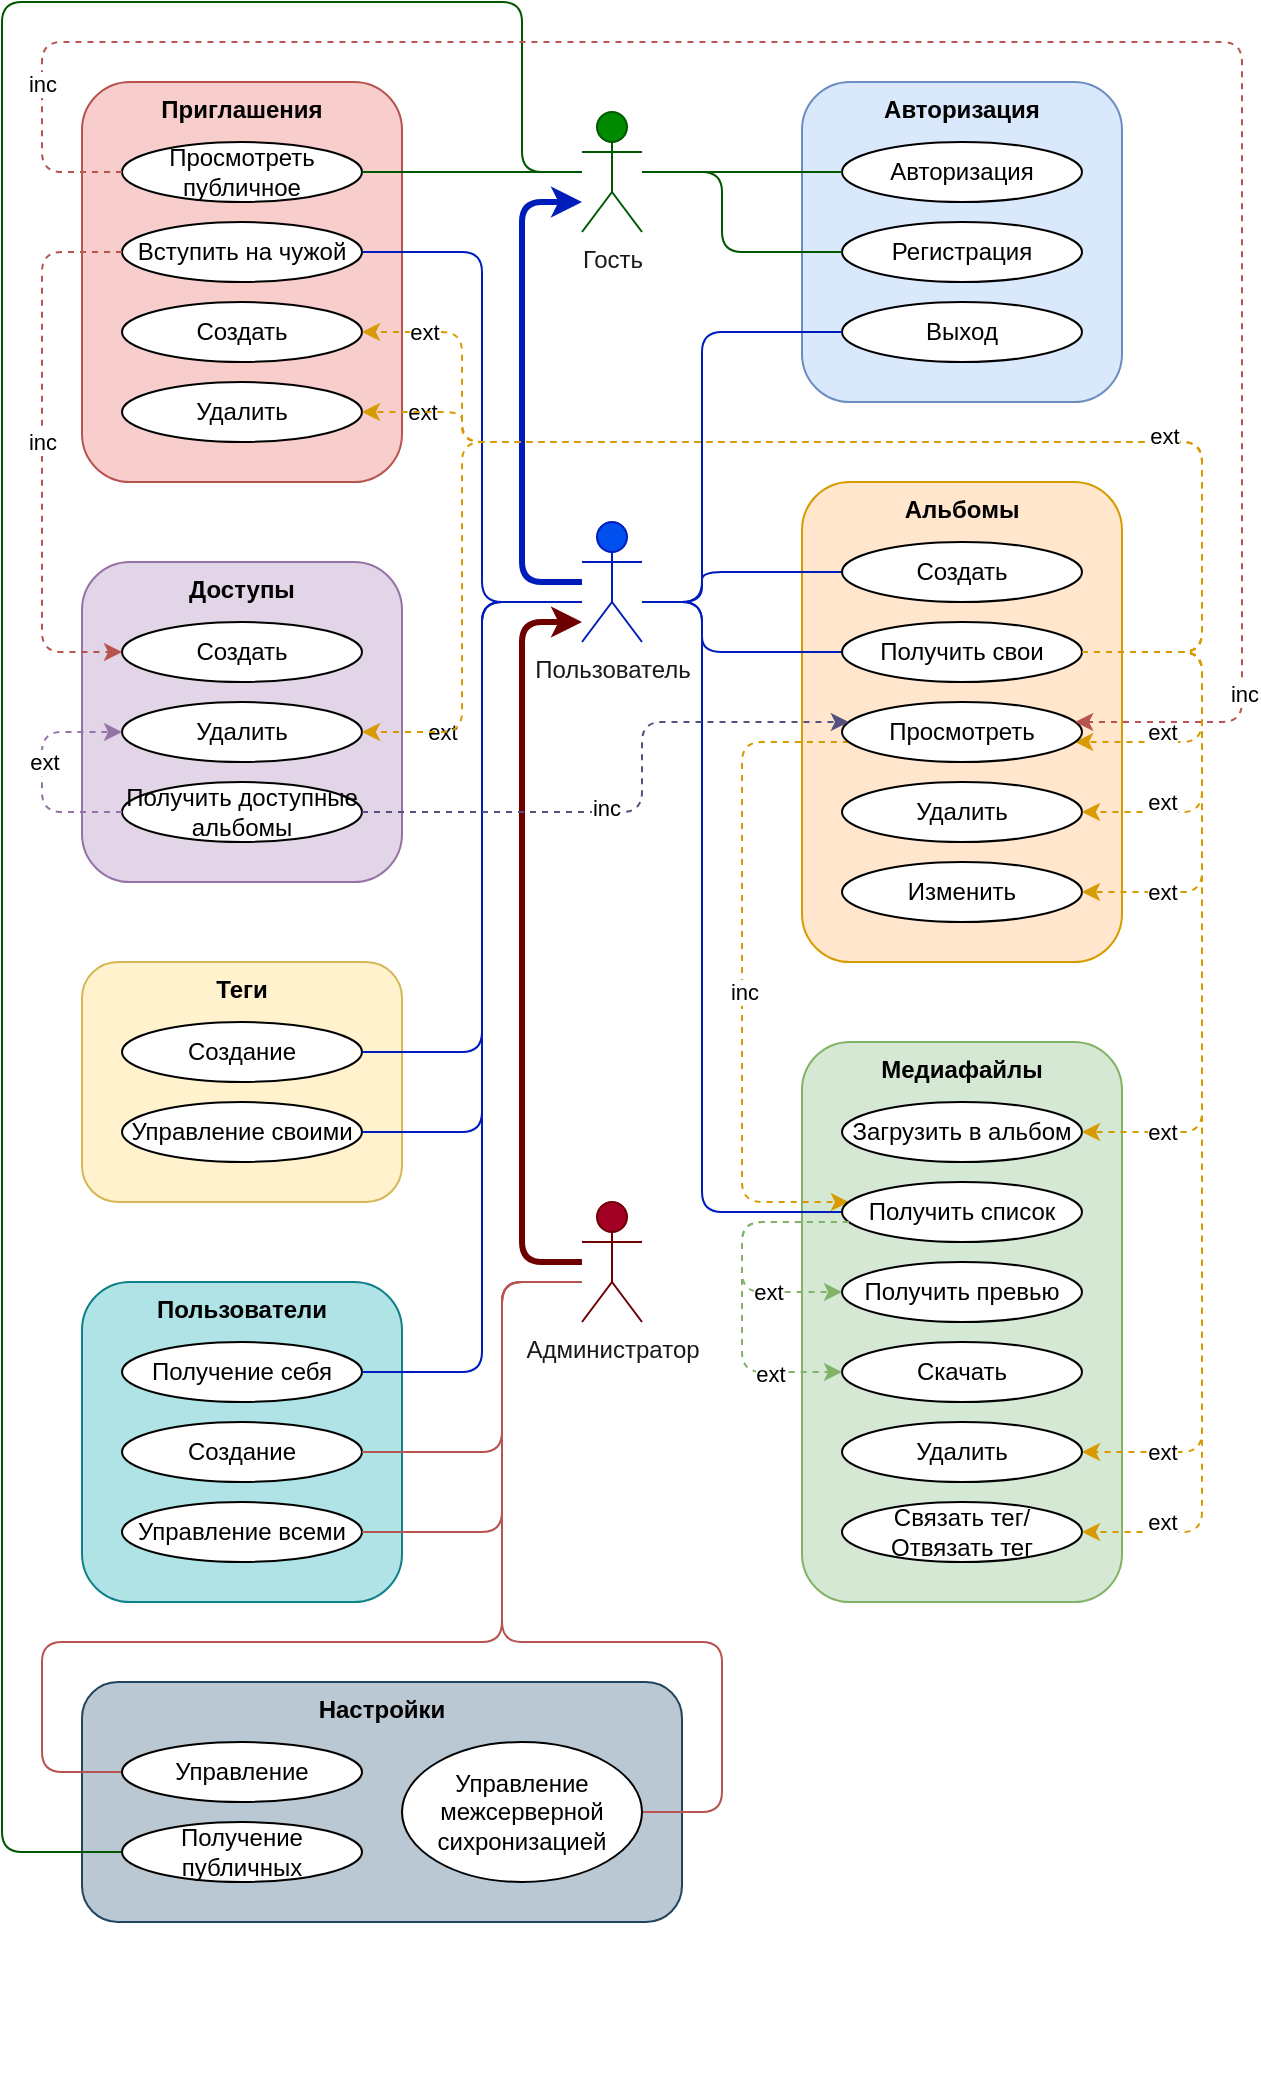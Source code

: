 <mxfile version="20.8.16" type="device"><diagram id="rJu-Fy7TmJYX3Z4fp0Hy" name="Прецеденты"><mxGraphModel dx="1418" dy="820" grid="1" gridSize="10" guides="1" tooltips="1" connect="1" arrows="1" fold="1" page="1" pageScale="1" pageWidth="827" pageHeight="1169" math="0" shadow="0"><root><mxCell id="0"/><mxCell id="1" parent="0"/><mxCell id="-iUNEopaIZANvKuROinH-97" value="&lt;div style=&quot;padding-top: 0px; margin-top: 0px; margin-bottom: 180px;&quot;&gt;&lt;b&gt;Настройки&lt;/b&gt;&lt;/div&gt;" style="rounded=1;whiteSpace=wrap;html=1;fillColor=#bac8d3;strokeColor=#23445d;align=center;verticalAlign=top;container=0;" parent="1" vertex="1"><mxGeometry x="80" y="880" width="300" height="120" as="geometry"/></mxCell><mxCell id="-iUNEopaIZANvKuROinH-94" value="" style="group" parent="1" vertex="1" connectable="0"><mxGeometry x="80" y="680" width="160" height="160" as="geometry"/></mxCell><mxCell id="-iUNEopaIZANvKuROinH-83" value="&lt;div style=&quot;padding-top: 0px; margin-top: 0px; margin-bottom: 180px;&quot;&gt;&lt;b&gt;Пользователи&lt;/b&gt;&lt;/div&gt;" style="rounded=1;whiteSpace=wrap;html=1;fillColor=#b0e3e6;strokeColor=#0e8088;align=center;verticalAlign=top;container=0;" parent="-iUNEopaIZANvKuROinH-94" vertex="1"><mxGeometry width="160" height="160" as="geometry"/></mxCell><mxCell id="-iUNEopaIZANvKuROinH-84" value="Получение себя" style="ellipse;whiteSpace=wrap;html=1;container=0;" parent="-iUNEopaIZANvKuROinH-94" vertex="1"><mxGeometry x="20" y="30" width="120" height="30" as="geometry"/></mxCell><mxCell id="-iUNEopaIZANvKuROinH-85" value="Создание" style="ellipse;whiteSpace=wrap;html=1;container=0;" parent="-iUNEopaIZANvKuROinH-94" vertex="1"><mxGeometry x="20" y="70" width="120" height="30" as="geometry"/></mxCell><mxCell id="-iUNEopaIZANvKuROinH-87" value="Управление всеми" style="ellipse;whiteSpace=wrap;html=1;container=0;" parent="-iUNEopaIZANvKuROinH-94" vertex="1"><mxGeometry x="20" y="110" width="120" height="30" as="geometry"/></mxCell><mxCell id="-iUNEopaIZANvKuROinH-90" value="" style="group" parent="1" vertex="1" connectable="0"><mxGeometry x="80" y="520" width="160" height="120" as="geometry"/></mxCell><mxCell id="-iUNEopaIZANvKuROinH-65" value="&lt;div style=&quot;padding-top: 0px; margin-top: 0px; margin-bottom: 180px;&quot;&gt;&lt;b&gt;Теги&lt;/b&gt;&lt;/div&gt;" style="rounded=1;whiteSpace=wrap;html=1;fillColor=#fff2cc;strokeColor=#d6b656;align=center;verticalAlign=top;container=0;" parent="-iUNEopaIZANvKuROinH-90" vertex="1"><mxGeometry width="160" height="120" as="geometry"/></mxCell><mxCell id="-iUNEopaIZANvKuROinH-66" value="Управление своими" style="ellipse;whiteSpace=wrap;html=1;container=0;" parent="-iUNEopaIZANvKuROinH-90" vertex="1"><mxGeometry x="20" y="70" width="120" height="30" as="geometry"/></mxCell><mxCell id="-iUNEopaIZANvKuROinH-88" value="Создание" style="ellipse;whiteSpace=wrap;html=1;container=0;" parent="-iUNEopaIZANvKuROinH-90" vertex="1"><mxGeometry x="20" y="30" width="120" height="30" as="geometry"/></mxCell><mxCell id="-iUNEopaIZANvKuROinH-72" value="" style="group" parent="1" vertex="1" connectable="0"><mxGeometry x="80" y="320" width="160" height="160" as="geometry"/></mxCell><mxCell id="-iUNEopaIZANvKuROinH-2" value="&lt;div style=&quot;padding-top: 0px; margin-top: 0px; margin-bottom: 180px;&quot;&gt;&lt;b&gt;Доступы&lt;/b&gt;&lt;br&gt;&lt;/div&gt;" style="rounded=1;whiteSpace=wrap;html=1;fillColor=#e1d5e7;strokeColor=#9673a6;align=center;verticalAlign=top;" parent="-iUNEopaIZANvKuROinH-72" vertex="1"><mxGeometry width="160" height="160" as="geometry"/></mxCell><mxCell id="-iUNEopaIZANvKuROinH-3" value="Создать" style="ellipse;whiteSpace=wrap;html=1;" parent="-iUNEopaIZANvKuROinH-72" vertex="1"><mxGeometry x="20" y="30" width="120" height="30" as="geometry"/></mxCell><mxCell id="-iUNEopaIZANvKuROinH-4" value="Удалить" style="ellipse;whiteSpace=wrap;html=1;" parent="-iUNEopaIZANvKuROinH-72" vertex="1"><mxGeometry x="20" y="70" width="120" height="30" as="geometry"/></mxCell><mxCell id="-iUNEopaIZANvKuROinH-5" value="Получить доступные альбомы" style="ellipse;whiteSpace=wrap;html=1;" parent="-iUNEopaIZANvKuROinH-72" vertex="1"><mxGeometry x="20" y="110" width="120" height="30" as="geometry"/></mxCell><mxCell id="-iUNEopaIZANvKuROinH-58" style="edgeStyle=orthogonalEdgeStyle;shape=connector;rounded=1;orthogonalLoop=1;jettySize=auto;html=1;labelBackgroundColor=default;strokeColor=#9673a6;fontFamily=Helvetica;fontSize=11;fontColor=default;endArrow=classic;endFill=1;fillColor=#e1d5e7;dashed=1;" parent="-iUNEopaIZANvKuROinH-72" source="-iUNEopaIZANvKuROinH-5" target="-iUNEopaIZANvKuROinH-4" edge="1"><mxGeometry relative="1" as="geometry"><Array as="points"><mxPoint x="-20" y="125"/><mxPoint x="-20" y="85"/></Array></mxGeometry></mxCell><mxCell id="-iUNEopaIZANvKuROinH-59" value="ext" style="edgeLabel;html=1;align=center;verticalAlign=middle;resizable=0;points=[];fontSize=11;fontFamily=Helvetica;fontColor=default;" parent="-iUNEopaIZANvKuROinH-58" vertex="1" connectable="0"><mxGeometry x="0.35" relative="1" as="geometry"><mxPoint y="15" as="offset"/></mxGeometry></mxCell><mxCell id="mXZB4Ivz4njmWSeCMIMj-8" value="&lt;div style=&quot;padding-top: 0px; margin-top: 0px; margin-bottom: 180px;&quot;&gt;&lt;b&gt;Альбомы&lt;/b&gt;&lt;br&gt;&lt;/div&gt;" style="rounded=1;whiteSpace=wrap;html=1;fillColor=#ffe6cc;strokeColor=#d79b00;align=center;verticalAlign=top;" parent="1" vertex="1"><mxGeometry x="440" y="280" width="160" height="240" as="geometry"/></mxCell><mxCell id="6imDOG5tbjEf20cxYBDG-1" value="" style="group" parent="1" vertex="1" connectable="0"><mxGeometry x="80" y="80" width="160" height="200" as="geometry"/></mxCell><mxCell id="6imDOG5tbjEf20cxYBDG-2" value="&lt;div style=&quot;padding-top: 0px; margin-top: 0px; margin-bottom: 180px;&quot;&gt;&lt;b&gt;Приглашения&lt;/b&gt;&lt;br&gt;&lt;/div&gt;" style="rounded=1;whiteSpace=wrap;html=1;fillColor=#f8cecc;strokeColor=#b85450;align=center;verticalAlign=top;" parent="6imDOG5tbjEf20cxYBDG-1" vertex="1"><mxGeometry width="160" height="200" as="geometry"/></mxCell><mxCell id="6imDOG5tbjEf20cxYBDG-3" value="Просмотреть публичное" style="ellipse;whiteSpace=wrap;html=1;" parent="6imDOG5tbjEf20cxYBDG-1" vertex="1"><mxGeometry x="20" y="30" width="120" height="30" as="geometry"/></mxCell><mxCell id="6imDOG5tbjEf20cxYBDG-4" value="Вступить на чужой" style="ellipse;whiteSpace=wrap;html=1;" parent="6imDOG5tbjEf20cxYBDG-1" vertex="1"><mxGeometry x="20" y="70" width="120" height="30" as="geometry"/></mxCell><mxCell id="6imDOG5tbjEf20cxYBDG-5" value="Создать" style="ellipse;whiteSpace=wrap;html=1;" parent="6imDOG5tbjEf20cxYBDG-1" vertex="1"><mxGeometry x="20" y="110" width="120" height="30" as="geometry"/></mxCell><mxCell id="6imDOG5tbjEf20cxYBDG-6" value="Удалить" style="ellipse;whiteSpace=wrap;html=1;" parent="6imDOG5tbjEf20cxYBDG-1" vertex="1"><mxGeometry x="20" y="150" width="120" height="30" as="geometry"/></mxCell><mxCell id="-7Wf65AIweEYaIb-x50i-8" value="&lt;div style=&quot;padding-top: 0px; margin-top: 0px; margin-bottom: 180px;&quot;&gt;&lt;b&gt;Медиафайлы&lt;/b&gt;&lt;br&gt;&lt;/div&gt;" style="rounded=1;whiteSpace=wrap;html=1;fillColor=#d5e8d4;strokeColor=#82b366;align=center;verticalAlign=top;" parent="1" vertex="1"><mxGeometry x="440" y="560" width="160" height="280" as="geometry"/></mxCell><mxCell id="-7Wf65AIweEYaIb-x50i-19" value="" style="group" parent="1" vertex="1" connectable="0"><mxGeometry x="440" y="80" width="160" height="160" as="geometry"/></mxCell><mxCell id="t99PAjagF4Yph8Q8ZKDb-1" value="&lt;div style=&quot;padding-top: 0px; margin-top: 0px; margin-bottom: 180px;&quot;&gt;&lt;b&gt;Авторизация&lt;/b&gt;&lt;br&gt;&lt;/div&gt;" style="rounded=1;whiteSpace=wrap;html=1;fillColor=#dae8fc;strokeColor=#6c8ebf;align=center;verticalAlign=top;" parent="-7Wf65AIweEYaIb-x50i-19" vertex="1"><mxGeometry width="160" height="160" as="geometry"/></mxCell><mxCell id="t99PAjagF4Yph8Q8ZKDb-2" value="Авторизация" style="ellipse;whiteSpace=wrap;html=1;" parent="-7Wf65AIweEYaIb-x50i-19" vertex="1"><mxGeometry x="20" y="30" width="120" height="30" as="geometry"/></mxCell><mxCell id="t99PAjagF4Yph8Q8ZKDb-3" value="Регистрация" style="ellipse;whiteSpace=wrap;html=1;" parent="-7Wf65AIweEYaIb-x50i-19" vertex="1"><mxGeometry x="20" y="70" width="120" height="30" as="geometry"/></mxCell><mxCell id="t99PAjagF4Yph8Q8ZKDb-4" value="Выход" style="ellipse;whiteSpace=wrap;html=1;" parent="-7Wf65AIweEYaIb-x50i-19" vertex="1"><mxGeometry x="20" y="110" width="120" height="30" as="geometry"/></mxCell><mxCell id="-iUNEopaIZANvKuROinH-7" style="edgeStyle=orthogonalEdgeStyle;shape=connector;rounded=1;orthogonalLoop=1;jettySize=auto;html=1;labelBackgroundColor=default;strokeColor=#005700;fontFamily=Helvetica;fontSize=11;fontColor=default;endArrow=none;endFill=0;fillColor=#008a00;" parent="1" source="qmgZgQi2_7S2HB6c2QxL-1" target="6imDOG5tbjEf20cxYBDG-3" edge="1"><mxGeometry relative="1" as="geometry"><Array as="points"><mxPoint x="280" y="125"/><mxPoint x="280" y="125"/></Array></mxGeometry></mxCell><mxCell id="-iUNEopaIZANvKuROinH-101" style="edgeStyle=orthogonalEdgeStyle;shape=connector;rounded=1;orthogonalLoop=1;jettySize=auto;html=1;labelBackgroundColor=default;strokeColor=#005700;fontFamily=Helvetica;fontSize=11;fontColor=default;endArrow=none;endFill=0;fillColor=#008a00;" parent="1" source="qmgZgQi2_7S2HB6c2QxL-1" target="-iUNEopaIZANvKuROinH-98" edge="1"><mxGeometry relative="1" as="geometry"><Array as="points"><mxPoint x="300" y="125"/><mxPoint x="300" y="40"/><mxPoint x="40" y="40"/><mxPoint x="40" y="965"/></Array></mxGeometry></mxCell><mxCell id="qmgZgQi2_7S2HB6c2QxL-1" value="&lt;font color=&quot;#1a1a1a&quot;&gt;Гость&lt;/font&gt;" style="shape=umlActor;verticalLabelPosition=bottom;verticalAlign=top;html=1;outlineConnect=0;fillColor=#008a00;fontColor=#ffffff;strokeColor=#005700;" parent="1" vertex="1"><mxGeometry x="330" y="95" width="30" height="60" as="geometry"/></mxCell><mxCell id="tfLSnOWOdzF6o3ZIAH_--3" style="edgeStyle=orthogonalEdgeStyle;rounded=1;orthogonalLoop=1;jettySize=auto;html=1;endArrow=none;endFill=0;fillColor=#0050ef;strokeColor=#001DBC;" parent="1" source="tfLSnOWOdzF6o3ZIAH_--1" target="t99PAjagF4Yph8Q8ZKDb-4" edge="1"><mxGeometry relative="1" as="geometry"><Array as="points"><mxPoint x="390" y="340"/><mxPoint x="390" y="205"/></Array></mxGeometry></mxCell><mxCell id="qnizUJbiEBJGgFc5RR-z-2" style="edgeStyle=orthogonalEdgeStyle;rounded=1;orthogonalLoop=1;jettySize=auto;html=1;endArrow=classic;endFill=1;fillColor=#0050ef;strokeColor=#001DBC;strokeWidth=3;" parent="1" source="tfLSnOWOdzF6o3ZIAH_--1" target="qmgZgQi2_7S2HB6c2QxL-1" edge="1"><mxGeometry relative="1" as="geometry"><Array as="points"><mxPoint x="300" y="330"/><mxPoint x="300" y="140"/></Array></mxGeometry></mxCell><mxCell id="mXZB4Ivz4njmWSeCMIMj-13" style="edgeStyle=orthogonalEdgeStyle;shape=connector;rounded=1;orthogonalLoop=1;jettySize=auto;html=1;labelBackgroundColor=default;strokeColor=#001DBC;fontFamily=Helvetica;fontSize=11;fontColor=default;endArrow=none;endFill=0;fillColor=#0050ef;" parent="1" source="tfLSnOWOdzF6o3ZIAH_--1" target="mXZB4Ivz4njmWSeCMIMj-9" edge="1"><mxGeometry relative="1" as="geometry"><Array as="points"><mxPoint x="390" y="340"/><mxPoint x="390" y="325"/></Array></mxGeometry></mxCell><mxCell id="ldQb3cAAOV6H-JECmb9P-2" style="edgeStyle=orthogonalEdgeStyle;shape=connector;rounded=1;orthogonalLoop=1;jettySize=auto;html=1;labelBackgroundColor=default;strokeColor=#001DBC;fontFamily=Helvetica;fontSize=11;fontColor=default;endArrow=none;endFill=0;fillColor=#0050ef;" parent="1" source="tfLSnOWOdzF6o3ZIAH_--1" target="mXZB4Ivz4njmWSeCMIMj-10" edge="1"><mxGeometry relative="1" as="geometry"><Array as="points"><mxPoint x="390" y="340"/><mxPoint x="390" y="365"/></Array></mxGeometry></mxCell><mxCell id="-7Wf65AIweEYaIb-x50i-14" style="edgeStyle=orthogonalEdgeStyle;shape=connector;rounded=1;orthogonalLoop=1;jettySize=auto;html=1;labelBackgroundColor=default;strokeColor=#001DBC;fontFamily=Helvetica;fontSize=11;fontColor=default;endArrow=none;endFill=0;fillColor=#0050ef;" parent="1" source="tfLSnOWOdzF6o3ZIAH_--1" target="-7Wf65AIweEYaIb-x50i-10" edge="1"><mxGeometry relative="1" as="geometry"><Array as="points"><mxPoint x="390" y="340"/><mxPoint x="390" y="645"/></Array></mxGeometry></mxCell><mxCell id="-iUNEopaIZANvKuROinH-10" style="edgeStyle=orthogonalEdgeStyle;shape=connector;rounded=1;orthogonalLoop=1;jettySize=auto;html=1;labelBackgroundColor=default;strokeColor=#001DBC;fontFamily=Helvetica;fontSize=11;fontColor=default;endArrow=none;endFill=0;fillColor=#0050ef;" parent="1" source="tfLSnOWOdzF6o3ZIAH_--1" target="6imDOG5tbjEf20cxYBDG-4" edge="1"><mxGeometry relative="1" as="geometry"><Array as="points"><mxPoint x="280" y="340"/><mxPoint x="280" y="165"/></Array></mxGeometry></mxCell><mxCell id="-iUNEopaIZANvKuROinH-77" style="edgeStyle=orthogonalEdgeStyle;shape=connector;rounded=1;orthogonalLoop=1;jettySize=auto;html=1;labelBackgroundColor=default;strokeColor=#001DBC;fontFamily=Helvetica;fontSize=11;fontColor=default;endArrow=none;endFill=0;fillColor=#0050ef;" parent="1" source="tfLSnOWOdzF6o3ZIAH_--1" target="-iUNEopaIZANvKuROinH-66" edge="1"><mxGeometry relative="1" as="geometry"><Array as="points"><mxPoint x="280" y="340"/><mxPoint x="280" y="605"/></Array></mxGeometry></mxCell><mxCell id="-iUNEopaIZANvKuROinH-89" style="edgeStyle=orthogonalEdgeStyle;shape=connector;rounded=1;orthogonalLoop=1;jettySize=auto;html=1;labelBackgroundColor=default;strokeColor=#001DBC;fontFamily=Helvetica;fontSize=11;fontColor=default;endArrow=none;endFill=0;fillColor=#0050ef;" parent="1" source="tfLSnOWOdzF6o3ZIAH_--1" target="-iUNEopaIZANvKuROinH-88" edge="1"><mxGeometry relative="1" as="geometry"><Array as="points"><mxPoint x="280" y="340"/><mxPoint x="280" y="565"/></Array></mxGeometry></mxCell><mxCell id="-iUNEopaIZANvKuROinH-91" style="edgeStyle=orthogonalEdgeStyle;shape=connector;rounded=1;orthogonalLoop=1;jettySize=auto;html=1;labelBackgroundColor=default;strokeColor=#001DBC;fontFamily=Helvetica;fontSize=11;fontColor=default;endArrow=none;endFill=0;fillColor=#0050ef;" parent="1" source="tfLSnOWOdzF6o3ZIAH_--1" target="-iUNEopaIZANvKuROinH-84" edge="1"><mxGeometry relative="1" as="geometry"><Array as="points"><mxPoint x="280" y="340"/><mxPoint x="280" y="725"/></Array></mxGeometry></mxCell><mxCell id="tfLSnOWOdzF6o3ZIAH_--1" value="Пользователь" style="shape=umlActor;verticalLabelPosition=bottom;verticalAlign=top;html=1;outlineConnect=0;fillColor=#0050ef;fontColor=#1A1A1A;strokeColor=#001DBC;" parent="1" vertex="1"><mxGeometry x="330" y="300" width="30" height="60" as="geometry"/></mxCell><mxCell id="t99PAjagF4Yph8Q8ZKDb-6" style="edgeStyle=orthogonalEdgeStyle;rounded=1;orthogonalLoop=1;jettySize=auto;html=1;endArrow=none;endFill=0;fillColor=#008a00;strokeColor=#005700;" parent="1" source="qmgZgQi2_7S2HB6c2QxL-1" target="t99PAjagF4Yph8Q8ZKDb-3" edge="1"><mxGeometry relative="1" as="geometry"><Array as="points"><mxPoint x="400" y="125"/><mxPoint x="400" y="165"/></Array></mxGeometry></mxCell><mxCell id="t99PAjagF4Yph8Q8ZKDb-5" style="edgeStyle=orthogonalEdgeStyle;rounded=1;orthogonalLoop=1;jettySize=auto;html=1;endArrow=none;endFill=0;fillColor=#008a00;strokeColor=#005700;" parent="1" source="qmgZgQi2_7S2HB6c2QxL-1" target="t99PAjagF4Yph8Q8ZKDb-2" edge="1"><mxGeometry relative="1" as="geometry"/></mxCell><mxCell id="-iUNEopaIZANvKuROinH-45" style="edgeStyle=orthogonalEdgeStyle;shape=connector;rounded=1;orthogonalLoop=1;jettySize=auto;html=1;labelBackgroundColor=default;strokeColor=#6F0000;fontFamily=Helvetica;fontSize=11;fontColor=default;endArrow=classic;endFill=1;fillColor=#a20025;strokeWidth=3;" parent="1" source="ESjscnZTk1zoyUP5aIaq-1" target="tfLSnOWOdzF6o3ZIAH_--1" edge="1"><mxGeometry relative="1" as="geometry"><Array as="points"><mxPoint x="300" y="670"/><mxPoint x="300" y="350"/></Array></mxGeometry></mxCell><mxCell id="-iUNEopaIZANvKuROinH-93" style="edgeStyle=orthogonalEdgeStyle;shape=connector;rounded=1;orthogonalLoop=1;jettySize=auto;html=1;labelBackgroundColor=default;strokeColor=#b85450;fontFamily=Helvetica;fontSize=11;fontColor=default;endArrow=none;endFill=0;fillColor=#f8cecc;" parent="1" source="ESjscnZTk1zoyUP5aIaq-1" target="-iUNEopaIZANvKuROinH-87" edge="1"><mxGeometry relative="1" as="geometry"><Array as="points"><mxPoint x="290" y="680"/><mxPoint x="290" y="805"/></Array></mxGeometry></mxCell><mxCell id="-iUNEopaIZANvKuROinH-95" style="edgeStyle=orthogonalEdgeStyle;shape=connector;rounded=1;orthogonalLoop=1;jettySize=auto;html=1;labelBackgroundColor=default;strokeColor=#b85450;fontFamily=Helvetica;fontSize=11;fontColor=default;endArrow=none;endFill=0;fillColor=#f8cecc;" parent="1" source="ESjscnZTk1zoyUP5aIaq-1" target="-iUNEopaIZANvKuROinH-85" edge="1"><mxGeometry relative="1" as="geometry"><Array as="points"><mxPoint x="290" y="680"/><mxPoint x="290" y="765"/></Array></mxGeometry></mxCell><mxCell id="-iUNEopaIZANvKuROinH-102" style="edgeStyle=orthogonalEdgeStyle;shape=connector;rounded=1;orthogonalLoop=1;jettySize=auto;html=1;labelBackgroundColor=default;strokeColor=#b85450;fontFamily=Helvetica;fontSize=11;fontColor=default;endArrow=none;endFill=0;fillColor=#f8cecc;" parent="1" source="ESjscnZTk1zoyUP5aIaq-1" target="-iUNEopaIZANvKuROinH-99" edge="1"><mxGeometry relative="1" as="geometry"><Array as="points"><mxPoint x="290" y="680"/><mxPoint x="290" y="860"/><mxPoint x="60" y="860"/><mxPoint x="60" y="925"/></Array></mxGeometry></mxCell><mxCell id="-iUNEopaIZANvKuROinH-103" style="edgeStyle=orthogonalEdgeStyle;shape=connector;rounded=1;orthogonalLoop=1;jettySize=auto;html=1;labelBackgroundColor=default;strokeColor=#b85450;fontFamily=Helvetica;fontSize=11;fontColor=default;endArrow=none;endFill=0;fillColor=#f8cecc;" parent="1" source="ESjscnZTk1zoyUP5aIaq-1" target="-iUNEopaIZANvKuROinH-100" edge="1"><mxGeometry relative="1" as="geometry"><Array as="points"><mxPoint x="290" y="680"/><mxPoint x="290" y="860"/><mxPoint x="400" y="860"/><mxPoint x="400" y="945"/></Array></mxGeometry></mxCell><mxCell id="ESjscnZTk1zoyUP5aIaq-1" value="&lt;font color=&quot;#1a1a1a&quot;&gt;Администратор&lt;/font&gt;" style="shape=umlActor;verticalLabelPosition=bottom;verticalAlign=top;html=1;outlineConnect=0;fillColor=#a20025;fontColor=#ffffff;strokeColor=#6F0000;" parent="1" vertex="1"><mxGeometry x="330" y="640" width="30" height="60" as="geometry"/></mxCell><mxCell id="-iUNEopaIZANvKuROinH-33" style="edgeStyle=orthogonalEdgeStyle;shape=connector;rounded=1;orthogonalLoop=1;jettySize=auto;html=1;labelBackgroundColor=default;strokeColor=#d79b00;fontFamily=Helvetica;fontSize=11;fontColor=default;endArrow=classic;endFill=1;fillColor=#ffe6cc;dashed=1;" parent="1" source="mXZB4Ivz4njmWSeCMIMj-11" target="-7Wf65AIweEYaIb-x50i-10" edge="1"><mxGeometry relative="1" as="geometry"><Array as="points"><mxPoint x="410" y="410"/><mxPoint x="410" y="640"/></Array></mxGeometry></mxCell><mxCell id="-iUNEopaIZANvKuROinH-35" value="inc" style="edgeLabel;html=1;align=center;verticalAlign=middle;resizable=0;points=[];fontSize=11;fontFamily=Helvetica;fontColor=default;" parent="-iUNEopaIZANvKuROinH-33" vertex="1" connectable="0"><mxGeometry x="0.061" y="1" relative="1" as="geometry"><mxPoint as="offset"/></mxGeometry></mxCell><mxCell id="mXZB4Ivz4njmWSeCMIMj-9" value="Создать" style="ellipse;whiteSpace=wrap;html=1;" parent="1" vertex="1"><mxGeometry x="460" y="310" width="120" height="30" as="geometry"/></mxCell><mxCell id="-iUNEopaIZANvKuROinH-13" style="edgeStyle=orthogonalEdgeStyle;shape=connector;rounded=1;orthogonalLoop=1;jettySize=auto;html=1;labelBackgroundColor=default;strokeColor=#d79b00;fontFamily=Helvetica;fontSize=11;fontColor=default;endArrow=classic;endFill=1;fillColor=#ffe6cc;dashed=1;" parent="1" source="mXZB4Ivz4njmWSeCMIMj-10" target="mXZB4Ivz4njmWSeCMIMj-11" edge="1"><mxGeometry relative="1" as="geometry"><Array as="points"><mxPoint x="640" y="365"/><mxPoint x="640" y="410"/></Array></mxGeometry></mxCell><mxCell id="-iUNEopaIZANvKuROinH-14" value="ext" style="edgeLabel;html=1;align=center;verticalAlign=middle;resizable=0;points=[];fontSize=11;fontFamily=Helvetica;fontColor=default;" parent="-iUNEopaIZANvKuROinH-13" vertex="1" connectable="0"><mxGeometry x="0.15" relative="1" as="geometry"><mxPoint x="-20" y="3" as="offset"/></mxGeometry></mxCell><mxCell id="mXZB4Ivz4njmWSeCMIMj-10" value="Получить свои" style="ellipse;whiteSpace=wrap;html=1;" parent="1" vertex="1"><mxGeometry x="460" y="350" width="120" height="30" as="geometry"/></mxCell><mxCell id="mXZB4Ivz4njmWSeCMIMj-11" value="Просмотреть" style="ellipse;whiteSpace=wrap;html=1;" parent="1" vertex="1"><mxGeometry x="460" y="390" width="120" height="30" as="geometry"/></mxCell><mxCell id="ldQb3cAAOV6H-JECmb9P-1" value="Удалить" style="ellipse;whiteSpace=wrap;html=1;" parent="1" vertex="1"><mxGeometry x="460" y="430" width="120" height="30" as="geometry"/></mxCell><mxCell id="-iUNEopaIZANvKuROinH-11" value="Изменить" style="ellipse;whiteSpace=wrap;html=1;" parent="1" vertex="1"><mxGeometry x="460" y="470" width="120" height="30" as="geometry"/></mxCell><mxCell id="-iUNEopaIZANvKuROinH-16" style="edgeStyle=orthogonalEdgeStyle;shape=connector;rounded=1;orthogonalLoop=1;jettySize=auto;html=1;labelBackgroundColor=default;strokeColor=#d79b00;fontFamily=Helvetica;fontSize=11;fontColor=default;endArrow=classic;endFill=1;fillColor=#ffe6cc;dashed=1;" parent="1" source="mXZB4Ivz4njmWSeCMIMj-10" target="ldQb3cAAOV6H-JECmb9P-1" edge="1"><mxGeometry relative="1" as="geometry"><mxPoint x="590" y="375" as="sourcePoint"/><mxPoint x="590" y="415" as="targetPoint"/><Array as="points"><mxPoint x="640" y="365"/><mxPoint x="640" y="445"/></Array></mxGeometry></mxCell><mxCell id="-iUNEopaIZANvKuROinH-17" value="ext" style="edgeLabel;html=1;align=center;verticalAlign=middle;resizable=0;points=[];fontSize=11;fontFamily=Helvetica;fontColor=default;" parent="-iUNEopaIZANvKuROinH-16" vertex="1" connectable="0"><mxGeometry x="0.15" relative="1" as="geometry"><mxPoint x="-20" y="20" as="offset"/></mxGeometry></mxCell><mxCell id="-iUNEopaIZANvKuROinH-18" style="edgeStyle=orthogonalEdgeStyle;shape=connector;rounded=1;orthogonalLoop=1;jettySize=auto;html=1;labelBackgroundColor=default;strokeColor=#d79b00;fontFamily=Helvetica;fontSize=11;fontColor=default;endArrow=classic;endFill=1;fillColor=#ffe6cc;dashed=1;" parent="1" source="mXZB4Ivz4njmWSeCMIMj-10" target="-iUNEopaIZANvKuROinH-11" edge="1"><mxGeometry relative="1" as="geometry"><mxPoint x="590" y="375" as="sourcePoint"/><mxPoint x="590" y="455" as="targetPoint"/><Array as="points"><mxPoint x="640" y="365"/><mxPoint x="640" y="485"/></Array></mxGeometry></mxCell><mxCell id="-iUNEopaIZANvKuROinH-19" value="ext" style="edgeLabel;html=1;align=center;verticalAlign=middle;resizable=0;points=[];fontSize=11;fontFamily=Helvetica;fontColor=default;" parent="-iUNEopaIZANvKuROinH-18" vertex="1" connectable="0"><mxGeometry x="0.15" relative="1" as="geometry"><mxPoint x="-20" y="42" as="offset"/></mxGeometry></mxCell><mxCell id="-iUNEopaIZANvKuROinH-20" style="edgeStyle=orthogonalEdgeStyle;shape=connector;rounded=1;orthogonalLoop=1;jettySize=auto;html=1;labelBackgroundColor=default;strokeColor=#b85450;fontFamily=Helvetica;fontSize=11;fontColor=default;endArrow=classic;endFill=1;fillColor=#f8cecc;dashed=1;" parent="1" source="6imDOG5tbjEf20cxYBDG-3" target="mXZB4Ivz4njmWSeCMIMj-11" edge="1"><mxGeometry relative="1" as="geometry"><Array as="points"><mxPoint x="60" y="125"/><mxPoint x="60" y="60"/><mxPoint x="660" y="60"/><mxPoint x="660" y="400"/></Array></mxGeometry></mxCell><mxCell id="-iUNEopaIZANvKuROinH-24" value="inc" style="edgeLabel;html=1;align=center;verticalAlign=middle;resizable=0;points=[];fontSize=11;fontFamily=Helvetica;fontColor=default;" parent="-iUNEopaIZANvKuROinH-20" vertex="1" connectable="0"><mxGeometry x="-0.916" y="-4" relative="1" as="geometry"><mxPoint x="-4" y="-37" as="offset"/></mxGeometry></mxCell><mxCell id="MQJah23Redi64EvQsgNE-2" value="inc" style="edgeLabel;html=1;align=center;verticalAlign=middle;resizable=0;points=[];" vertex="1" connectable="0" parent="-iUNEopaIZANvKuROinH-20"><mxGeometry x="0.826" y="1" relative="1" as="geometry"><mxPoint as="offset"/></mxGeometry></mxCell><mxCell id="-iUNEopaIZANvKuROinH-26" style="edgeStyle=orthogonalEdgeStyle;shape=connector;rounded=1;orthogonalLoop=1;jettySize=auto;html=1;labelBackgroundColor=default;strokeColor=#d79b00;fontFamily=Helvetica;fontSize=11;fontColor=default;endArrow=classic;endFill=1;fillColor=#ffe6cc;dashed=1;" parent="1" source="mXZB4Ivz4njmWSeCMIMj-10" target="-iUNEopaIZANvKuROinH-28" edge="1"><mxGeometry relative="1" as="geometry"><mxPoint x="590" y="375" as="sourcePoint"/><mxPoint x="590" y="495" as="targetPoint"/><Array as="points"><mxPoint x="640" y="365"/><mxPoint x="640" y="765"/></Array></mxGeometry></mxCell><mxCell id="-iUNEopaIZANvKuROinH-27" value="ext" style="edgeLabel;html=1;align=center;verticalAlign=middle;resizable=0;points=[];fontSize=11;fontFamily=Helvetica;fontColor=default;" parent="-iUNEopaIZANvKuROinH-26" vertex="1" connectable="0"><mxGeometry x="0.15" relative="1" as="geometry"><mxPoint x="-20" y="161" as="offset"/></mxGeometry></mxCell><mxCell id="-7Wf65AIweEYaIb-x50i-9" value="Загрузить в альбом" style="ellipse;whiteSpace=wrap;html=1;" parent="1" vertex="1"><mxGeometry x="460" y="590" width="120" height="30" as="geometry"/></mxCell><mxCell id="-7Wf65AIweEYaIb-x50i-10" value="Получить список" style="ellipse;whiteSpace=wrap;html=1;" parent="1" vertex="1"><mxGeometry x="460" y="630" width="120" height="30" as="geometry"/></mxCell><mxCell id="-7Wf65AIweEYaIb-x50i-11" value="Получить превью" style="ellipse;whiteSpace=wrap;html=1;" parent="1" vertex="1"><mxGeometry x="460" y="670" width="120" height="30" as="geometry"/></mxCell><mxCell id="-7Wf65AIweEYaIb-x50i-12" value="Скачать" style="ellipse;whiteSpace=wrap;html=1;" parent="1" vertex="1"><mxGeometry x="460" y="710" width="120" height="30" as="geometry"/></mxCell><mxCell id="-iUNEopaIZANvKuROinH-28" value="Удалить" style="ellipse;whiteSpace=wrap;html=1;" parent="1" vertex="1"><mxGeometry x="460" y="750" width="120" height="30" as="geometry"/></mxCell><mxCell id="-iUNEopaIZANvKuROinH-31" style="edgeStyle=orthogonalEdgeStyle;shape=connector;rounded=1;orthogonalLoop=1;jettySize=auto;html=1;labelBackgroundColor=default;strokeColor=#d79b00;fontFamily=Helvetica;fontSize=11;fontColor=default;endArrow=classic;endFill=1;fillColor=#ffe6cc;dashed=1;" parent="1" source="mXZB4Ivz4njmWSeCMIMj-10" target="-7Wf65AIweEYaIb-x50i-9" edge="1"><mxGeometry relative="1" as="geometry"><mxPoint x="590" y="375" as="sourcePoint"/><mxPoint x="590" y="775" as="targetPoint"/><Array as="points"><mxPoint x="640" y="365"/><mxPoint x="640" y="605"/></Array></mxGeometry></mxCell><mxCell id="-iUNEopaIZANvKuROinH-32" value="ext" style="edgeLabel;html=1;align=center;verticalAlign=middle;resizable=0;points=[];fontSize=11;fontFamily=Helvetica;fontColor=default;" parent="-iUNEopaIZANvKuROinH-31" vertex="1" connectable="0"><mxGeometry x="0.15" relative="1" as="geometry"><mxPoint x="-20" y="93" as="offset"/></mxGeometry></mxCell><mxCell id="-iUNEopaIZANvKuROinH-36" style="edgeStyle=orthogonalEdgeStyle;shape=connector;rounded=1;orthogonalLoop=1;jettySize=auto;html=1;labelBackgroundColor=default;strokeColor=#d79b00;fontFamily=Helvetica;fontSize=11;fontColor=default;endArrow=classic;endFill=1;fillColor=#ffe6cc;dashed=1;" parent="1" source="mXZB4Ivz4njmWSeCMIMj-10" target="6imDOG5tbjEf20cxYBDG-5" edge="1"><mxGeometry relative="1" as="geometry"><mxPoint x="590" y="375" as="sourcePoint"/><mxPoint x="590" y="615" as="targetPoint"/><Array as="points"><mxPoint x="640" y="365"/><mxPoint x="640" y="260"/><mxPoint x="270" y="260"/><mxPoint x="270" y="205"/></Array></mxGeometry></mxCell><mxCell id="-iUNEopaIZANvKuROinH-39" value="ext" style="edgeLabel;html=1;align=center;verticalAlign=middle;resizable=0;points=[];fontSize=11;fontFamily=Helvetica;fontColor=default;" parent="-iUNEopaIZANvKuROinH-36" vertex="1" connectable="0"><mxGeometry x="-0.414" y="1" relative="1" as="geometry"><mxPoint x="-368" y="-16" as="offset"/></mxGeometry></mxCell><mxCell id="-iUNEopaIZANvKuROinH-40" style="edgeStyle=orthogonalEdgeStyle;shape=connector;rounded=1;orthogonalLoop=1;jettySize=auto;html=1;labelBackgroundColor=default;strokeColor=#d79b00;fontFamily=Helvetica;fontSize=11;fontColor=default;endArrow=classic;endFill=1;fillColor=#ffe6cc;dashed=1;" parent="1" source="mXZB4Ivz4njmWSeCMIMj-10" target="6imDOG5tbjEf20cxYBDG-6" edge="1"><mxGeometry relative="1" as="geometry"><mxPoint x="590" y="375" as="sourcePoint"/><mxPoint x="226.569" y="220" as="targetPoint"/><Array as="points"><mxPoint x="640" y="365"/><mxPoint x="640" y="260"/><mxPoint x="270" y="260"/><mxPoint x="270" y="245"/></Array></mxGeometry></mxCell><mxCell id="-iUNEopaIZANvKuROinH-46" style="edgeStyle=orthogonalEdgeStyle;shape=connector;rounded=1;orthogonalLoop=1;jettySize=auto;html=1;labelBackgroundColor=default;strokeColor=#56517e;fontFamily=Helvetica;fontSize=11;fontColor=default;endArrow=classic;endFill=1;fillColor=#d0cee2;dashed=1;" parent="1" source="-iUNEopaIZANvKuROinH-5" target="mXZB4Ivz4njmWSeCMIMj-11" edge="1"><mxGeometry relative="1" as="geometry"><Array as="points"><mxPoint x="360" y="445"/><mxPoint x="360" y="400"/></Array></mxGeometry></mxCell><mxCell id="-iUNEopaIZANvKuROinH-53" value="ext" style="edgeLabel;html=1;align=center;verticalAlign=middle;resizable=0;points=[];fontSize=11;fontFamily=Helvetica;fontColor=default;" parent="-iUNEopaIZANvKuROinH-46" vertex="1" connectable="0"><mxGeometry x="-0.709" y="-1" relative="1" as="geometry"><mxPoint x="-2" y="-41" as="offset"/></mxGeometry></mxCell><mxCell id="-iUNEopaIZANvKuROinH-79" value="inc" style="edgeLabel;html=1;align=center;verticalAlign=middle;resizable=0;points=[];fontSize=11;fontFamily=Helvetica;fontColor=default;" parent="-iUNEopaIZANvKuROinH-46" vertex="1" connectable="0"><mxGeometry x="-0.154" y="2" relative="1" as="geometry"><mxPoint as="offset"/></mxGeometry></mxCell><mxCell id="-iUNEopaIZANvKuROinH-47" style="edgeStyle=orthogonalEdgeStyle;shape=connector;rounded=1;orthogonalLoop=1;jettySize=auto;html=1;labelBackgroundColor=default;strokeColor=#82b366;fontFamily=Helvetica;fontSize=11;fontColor=default;endArrow=classic;endFill=1;fillColor=#d5e8d4;dashed=1;" parent="1" source="-7Wf65AIweEYaIb-x50i-10" target="-7Wf65AIweEYaIb-x50i-11" edge="1"><mxGeometry relative="1" as="geometry"><mxPoint x="590" y="375" as="sourcePoint"/><mxPoint x="590" y="615" as="targetPoint"/><Array as="points"><mxPoint x="410" y="650"/><mxPoint x="410" y="685"/></Array></mxGeometry></mxCell><mxCell id="-iUNEopaIZANvKuROinH-49" value="ext" style="edgeLabel;html=1;align=center;verticalAlign=middle;resizable=0;points=[];fontSize=11;fontFamily=Helvetica;fontColor=default;" parent="-iUNEopaIZANvKuROinH-47" vertex="1" connectable="0"><mxGeometry x="0.315" y="1" relative="1" as="geometry"><mxPoint x="10" y="1" as="offset"/></mxGeometry></mxCell><mxCell id="-iUNEopaIZANvKuROinH-50" style="edgeStyle=orthogonalEdgeStyle;shape=connector;rounded=1;orthogonalLoop=1;jettySize=auto;html=1;labelBackgroundColor=default;strokeColor=#82b366;fontFamily=Helvetica;fontSize=11;fontColor=default;endArrow=classic;endFill=1;fillColor=#d5e8d4;dashed=1;" parent="1" source="-7Wf65AIweEYaIb-x50i-10" target="-7Wf65AIweEYaIb-x50i-12" edge="1"><mxGeometry relative="1" as="geometry"><mxPoint x="586.569" y="650" as="sourcePoint"/><mxPoint x="590" y="695" as="targetPoint"/><Array as="points"><mxPoint x="410" y="650"/><mxPoint x="410" y="725"/></Array></mxGeometry></mxCell><mxCell id="-iUNEopaIZANvKuROinH-52" value="ext" style="edgeLabel;html=1;align=center;verticalAlign=middle;resizable=0;points=[];fontSize=11;fontFamily=Helvetica;fontColor=default;" parent="-iUNEopaIZANvKuROinH-50" vertex="1" connectable="0"><mxGeometry x="0.315" y="1" relative="1" as="geometry"><mxPoint x="13" y="12" as="offset"/></mxGeometry></mxCell><mxCell id="-iUNEopaIZANvKuROinH-54" style="edgeStyle=orthogonalEdgeStyle;shape=connector;rounded=1;orthogonalLoop=1;jettySize=auto;html=1;labelBackgroundColor=default;strokeColor=#b85450;fontFamily=Helvetica;fontSize=11;fontColor=default;endArrow=classic;endFill=1;fillColor=#f8cecc;dashed=1;" parent="1" source="6imDOG5tbjEf20cxYBDG-4" target="-iUNEopaIZANvKuROinH-3" edge="1"><mxGeometry relative="1" as="geometry"><Array as="points"><mxPoint x="60" y="165"/><mxPoint x="60" y="365"/></Array></mxGeometry></mxCell><mxCell id="-iUNEopaIZANvKuROinH-55" value="inc" style="edgeLabel;html=1;align=center;verticalAlign=middle;resizable=0;points=[];fontSize=11;fontFamily=Helvetica;fontColor=default;" parent="-iUNEopaIZANvKuROinH-54" vertex="1" connectable="0"><mxGeometry x="-0.3" relative="1" as="geometry"><mxPoint y="37" as="offset"/></mxGeometry></mxCell><mxCell id="-iUNEopaIZANvKuROinH-56" style="edgeStyle=orthogonalEdgeStyle;shape=connector;rounded=1;orthogonalLoop=1;jettySize=auto;html=1;labelBackgroundColor=default;strokeColor=#d79b00;fontFamily=Helvetica;fontSize=11;fontColor=default;endArrow=classic;endFill=1;fillColor=#ffe6cc;dashed=1;" parent="1" source="mXZB4Ivz4njmWSeCMIMj-10" target="-iUNEopaIZANvKuROinH-4" edge="1"><mxGeometry relative="1" as="geometry"><mxPoint x="590" y="375" as="sourcePoint"/><mxPoint x="590" y="615" as="targetPoint"/><Array as="points"><mxPoint x="640" y="365"/><mxPoint x="640" y="260"/><mxPoint x="270" y="260"/><mxPoint x="270" y="405"/></Array></mxGeometry></mxCell><mxCell id="-iUNEopaIZANvKuROinH-57" value="ext" style="edgeLabel;html=1;align=center;verticalAlign=middle;resizable=0;points=[];fontSize=11;fontFamily=Helvetica;fontColor=default;" parent="-iUNEopaIZANvKuROinH-56" vertex="1" connectable="0"><mxGeometry x="0.15" relative="1" as="geometry"><mxPoint x="-135" y="-55" as="offset"/></mxGeometry></mxCell><mxCell id="MQJah23Redi64EvQsgNE-4" value="ext" style="edgeLabel;html=1;align=center;verticalAlign=middle;resizable=0;points=[];" vertex="1" connectable="0" parent="-iUNEopaIZANvKuROinH-56"><mxGeometry x="-0.496" y="-3" relative="1" as="geometry"><mxPoint as="offset"/></mxGeometry></mxCell><mxCell id="-iUNEopaIZANvKuROinH-80" value="Связать тег/ Отвязать тег" style="ellipse;whiteSpace=wrap;html=1;container=0;" parent="1" vertex="1"><mxGeometry x="460" y="790" width="120" height="30" as="geometry"/></mxCell><mxCell id="-iUNEopaIZANvKuROinH-81" style="edgeStyle=orthogonalEdgeStyle;shape=connector;rounded=1;orthogonalLoop=1;jettySize=auto;html=1;labelBackgroundColor=default;strokeColor=#d79b00;fontFamily=Helvetica;fontSize=11;fontColor=default;endArrow=classic;endFill=1;fillColor=#ffe6cc;dashed=1;" parent="1" source="mXZB4Ivz4njmWSeCMIMj-10" target="-iUNEopaIZANvKuROinH-80" edge="1"><mxGeometry relative="1" as="geometry"><mxPoint x="580" y="365" as="sourcePoint"/><mxPoint x="580" y="765" as="targetPoint"/><Array as="points"><mxPoint x="640" y="365"/><mxPoint x="640" y="805"/></Array></mxGeometry></mxCell><mxCell id="-iUNEopaIZANvKuROinH-82" value="ext" style="edgeLabel;html=1;align=center;verticalAlign=middle;resizable=0;points=[];fontSize=11;fontFamily=Helvetica;fontColor=default;" parent="-iUNEopaIZANvKuROinH-81" vertex="1" connectable="0"><mxGeometry x="0.15" relative="1" as="geometry"><mxPoint x="-20" y="173" as="offset"/></mxGeometry></mxCell><mxCell id="-iUNEopaIZANvKuROinH-98" value="Получение публичных" style="ellipse;whiteSpace=wrap;html=1;container=0;" parent="1" vertex="1"><mxGeometry x="100" y="950" width="120" height="30" as="geometry"/></mxCell><mxCell id="-iUNEopaIZANvKuROinH-99" value="Управление" style="ellipse;whiteSpace=wrap;html=1;container=0;" parent="1" vertex="1"><mxGeometry x="100" y="910" width="120" height="30" as="geometry"/></mxCell><mxCell id="-iUNEopaIZANvKuROinH-100" value="Управление межсерверной сихронизацией" style="ellipse;whiteSpace=wrap;html=1;container=0;" parent="1" vertex="1"><mxGeometry x="240" y="910" width="120" height="70" as="geometry"/></mxCell></root></mxGraphModel></diagram></mxfile>